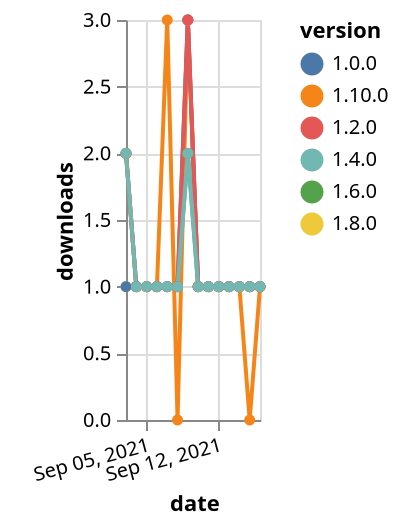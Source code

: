 {"$schema": "https://vega.github.io/schema/vega-lite/v5.json", "description": "A simple bar chart with embedded data.", "data": {"values": [{"date": "2021-09-03", "total": 169, "delta": 2, "version": "1.6.0"}, {"date": "2021-09-04", "total": 170, "delta": 1, "version": "1.6.0"}, {"date": "2021-09-05", "total": 171, "delta": 1, "version": "1.6.0"}, {"date": "2021-09-06", "total": 172, "delta": 1, "version": "1.6.0"}, {"date": "2021-09-07", "total": 173, "delta": 1, "version": "1.6.0"}, {"date": "2021-09-08", "total": 174, "delta": 1, "version": "1.6.0"}, {"date": "2021-09-09", "total": 176, "delta": 2, "version": "1.6.0"}, {"date": "2021-09-10", "total": 177, "delta": 1, "version": "1.6.0"}, {"date": "2021-09-11", "total": 178, "delta": 1, "version": "1.6.0"}, {"date": "2021-09-12", "total": 179, "delta": 1, "version": "1.6.0"}, {"date": "2021-09-13", "total": 180, "delta": 1, "version": "1.6.0"}, {"date": "2021-09-14", "total": 181, "delta": 1, "version": "1.6.0"}, {"date": "2021-09-15", "total": 182, "delta": 1, "version": "1.6.0"}, {"date": "2021-09-16", "total": 183, "delta": 1, "version": "1.6.0"}, {"date": "2021-09-03", "total": 196, "delta": 1, "version": "1.8.0"}, {"date": "2021-09-04", "total": 197, "delta": 1, "version": "1.8.0"}, {"date": "2021-09-05", "total": 198, "delta": 1, "version": "1.8.0"}, {"date": "2021-09-06", "total": 199, "delta": 1, "version": "1.8.0"}, {"date": "2021-09-07", "total": 200, "delta": 1, "version": "1.8.0"}, {"date": "2021-09-08", "total": 201, "delta": 1, "version": "1.8.0"}, {"date": "2021-09-09", "total": 204, "delta": 3, "version": "1.8.0"}, {"date": "2021-09-10", "total": 205, "delta": 1, "version": "1.8.0"}, {"date": "2021-09-11", "total": 206, "delta": 1, "version": "1.8.0"}, {"date": "2021-09-12", "total": 207, "delta": 1, "version": "1.8.0"}, {"date": "2021-09-13", "total": 208, "delta": 1, "version": "1.8.0"}, {"date": "2021-09-14", "total": 209, "delta": 1, "version": "1.8.0"}, {"date": "2021-09-15", "total": 210, "delta": 1, "version": "1.8.0"}, {"date": "2021-09-16", "total": 211, "delta": 1, "version": "1.8.0"}, {"date": "2021-09-03", "total": 127, "delta": 2, "version": "1.10.0"}, {"date": "2021-09-04", "total": 128, "delta": 1, "version": "1.10.0"}, {"date": "2021-09-05", "total": 129, "delta": 1, "version": "1.10.0"}, {"date": "2021-09-06", "total": 130, "delta": 1, "version": "1.10.0"}, {"date": "2021-09-07", "total": 133, "delta": 3, "version": "1.10.0"}, {"date": "2021-09-08", "total": 133, "delta": 0, "version": "1.10.0"}, {"date": "2021-09-09", "total": 136, "delta": 3, "version": "1.10.0"}, {"date": "2021-09-10", "total": 137, "delta": 1, "version": "1.10.0"}, {"date": "2021-09-11", "total": 138, "delta": 1, "version": "1.10.0"}, {"date": "2021-09-12", "total": 139, "delta": 1, "version": "1.10.0"}, {"date": "2021-09-13", "total": 140, "delta": 1, "version": "1.10.0"}, {"date": "2021-09-14", "total": 141, "delta": 1, "version": "1.10.0"}, {"date": "2021-09-15", "total": 141, "delta": 0, "version": "1.10.0"}, {"date": "2021-09-16", "total": 142, "delta": 1, "version": "1.10.0"}, {"date": "2021-09-03", "total": 403, "delta": 1, "version": "1.0.0"}, {"date": "2021-09-04", "total": 404, "delta": 1, "version": "1.0.0"}, {"date": "2021-09-05", "total": 405, "delta": 1, "version": "1.0.0"}, {"date": "2021-09-06", "total": 406, "delta": 1, "version": "1.0.0"}, {"date": "2021-09-07", "total": 407, "delta": 1, "version": "1.0.0"}, {"date": "2021-09-08", "total": 408, "delta": 1, "version": "1.0.0"}, {"date": "2021-09-09", "total": 411, "delta": 3, "version": "1.0.0"}, {"date": "2021-09-10", "total": 412, "delta": 1, "version": "1.0.0"}, {"date": "2021-09-11", "total": 413, "delta": 1, "version": "1.0.0"}, {"date": "2021-09-12", "total": 414, "delta": 1, "version": "1.0.0"}, {"date": "2021-09-13", "total": 415, "delta": 1, "version": "1.0.0"}, {"date": "2021-09-14", "total": 416, "delta": 1, "version": "1.0.0"}, {"date": "2021-09-15", "total": 417, "delta": 1, "version": "1.0.0"}, {"date": "2021-09-16", "total": 418, "delta": 1, "version": "1.0.0"}, {"date": "2021-09-03", "total": 356, "delta": 2, "version": "1.2.0"}, {"date": "2021-09-04", "total": 357, "delta": 1, "version": "1.2.0"}, {"date": "2021-09-05", "total": 358, "delta": 1, "version": "1.2.0"}, {"date": "2021-09-06", "total": 359, "delta": 1, "version": "1.2.0"}, {"date": "2021-09-07", "total": 360, "delta": 1, "version": "1.2.0"}, {"date": "2021-09-08", "total": 361, "delta": 1, "version": "1.2.0"}, {"date": "2021-09-09", "total": 364, "delta": 3, "version": "1.2.0"}, {"date": "2021-09-10", "total": 365, "delta": 1, "version": "1.2.0"}, {"date": "2021-09-11", "total": 366, "delta": 1, "version": "1.2.0"}, {"date": "2021-09-12", "total": 367, "delta": 1, "version": "1.2.0"}, {"date": "2021-09-13", "total": 368, "delta": 1, "version": "1.2.0"}, {"date": "2021-09-14", "total": 369, "delta": 1, "version": "1.2.0"}, {"date": "2021-09-15", "total": 370, "delta": 1, "version": "1.2.0"}, {"date": "2021-09-16", "total": 371, "delta": 1, "version": "1.2.0"}, {"date": "2021-09-03", "total": 190, "delta": 2, "version": "1.4.0"}, {"date": "2021-09-04", "total": 191, "delta": 1, "version": "1.4.0"}, {"date": "2021-09-05", "total": 192, "delta": 1, "version": "1.4.0"}, {"date": "2021-09-06", "total": 193, "delta": 1, "version": "1.4.0"}, {"date": "2021-09-07", "total": 194, "delta": 1, "version": "1.4.0"}, {"date": "2021-09-08", "total": 195, "delta": 1, "version": "1.4.0"}, {"date": "2021-09-09", "total": 197, "delta": 2, "version": "1.4.0"}, {"date": "2021-09-10", "total": 198, "delta": 1, "version": "1.4.0"}, {"date": "2021-09-11", "total": 199, "delta": 1, "version": "1.4.0"}, {"date": "2021-09-12", "total": 200, "delta": 1, "version": "1.4.0"}, {"date": "2021-09-13", "total": 201, "delta": 1, "version": "1.4.0"}, {"date": "2021-09-14", "total": 202, "delta": 1, "version": "1.4.0"}, {"date": "2021-09-15", "total": 203, "delta": 1, "version": "1.4.0"}, {"date": "2021-09-16", "total": 204, "delta": 1, "version": "1.4.0"}]}, "width": "container", "mark": {"type": "line", "point": {"filled": true}}, "encoding": {"x": {"field": "date", "type": "temporal", "timeUnit": "yearmonthdate", "title": "date", "axis": {"labelAngle": -15}}, "y": {"field": "delta", "type": "quantitative", "title": "downloads"}, "color": {"field": "version", "type": "nominal"}, "tooltip": {"field": "delta"}}}